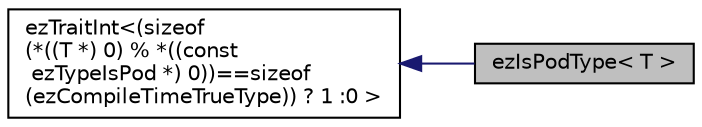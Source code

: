 digraph "ezIsPodType&lt; T &gt;"
{
 // LATEX_PDF_SIZE
  edge [fontname="Helvetica",fontsize="10",labelfontname="Helvetica",labelfontsize="10"];
  node [fontname="Helvetica",fontsize="10",shape=record];
  rankdir="LR";
  Node1 [label="ezIsPodType\< T \>",height=0.2,width=0.4,color="black", fillcolor="grey75", style="filled", fontcolor="black",tooltip="If there is an % operator which takes a TypeIsPod and returns a CompileTimeTrueType T is Pod...."];
  Node2 -> Node1 [dir="back",color="midnightblue",fontsize="10",style="solid",fontname="Helvetica"];
  Node2 [label="ezTraitInt\<(sizeof\l(*((T *) 0) % *((const\l ezTypeIsPod *) 0))==sizeof\l(ezCompileTimeTrueType)) ? 1 :0 \>",height=0.2,width=0.4,color="black", fillcolor="white", style="filled",URL="$d6/d09/structez_trait_int.htm",tooltip=" "];
}

